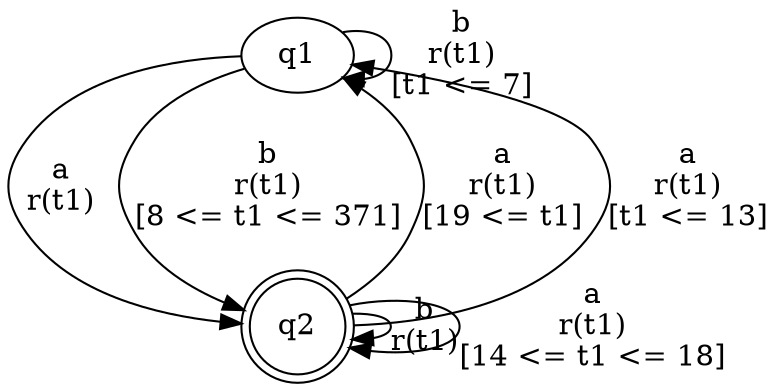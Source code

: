 digraph "tests_1/test24/solution501/solution" {
	q1[label=q1]
	q2[label=q2 shape=doublecircle]
	q1 -> q2[label="a\nr(t1)\n"]
	q2 -> q2[label="b\nr(t1)\n"]
	q2 -> q1[label="a\nr(t1)\n[19 <= t1]"]
	q2 -> q1[label="a\nr(t1)\n[t1 <= 13]"]
	q2 -> q2[label="a\nr(t1)\n[14 <= t1 <= 18]"]
	q1 -> q1[label="b\nr(t1)\n[t1 <= 7]"]
	q1 -> q2[label="b\nr(t1)\n[8 <= t1 <= 371]"]
}
